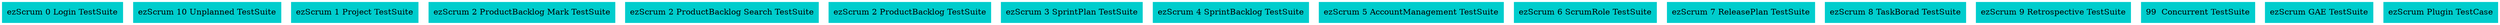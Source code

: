 // TS <-> UK
digraph {
	"ezScrum 0 Login TestSuite" [color=cyan3 shape=box style=filled]
	"ezScrum 10 Unplanned TestSuite" [color=cyan3 shape=box style=filled]
	"ezScrum 1 Project TestSuite" [color=cyan3 shape=box style=filled]
	"ezScrum 2 ProductBacklog Mark TestSuite" [color=cyan3 shape=box style=filled]
	"ezScrum 2 ProductBacklog Search TestSuite" [color=cyan3 shape=box style=filled]
	"ezScrum 2 ProductBacklog TestSuite" [color=cyan3 shape=box style=filled]
	"ezScrum 3 SprintPlan TestSuite" [color=cyan3 shape=box style=filled]
	"ezScrum 4 SprintBacklog TestSuite" [color=cyan3 shape=box style=filled]
	"ezScrum 5 AccountManagement TestSuite" [color=cyan3 shape=box style=filled]
	"ezScrum 6 ScrumRole TestSuite" [color=cyan3 shape=box style=filled]
	"ezScrum 7 ReleasePlan TestSuite" [color=cyan3 shape=box style=filled]
	"ezScrum 8 TaskBorad TestSuite" [color=cyan3 shape=box style=filled]
	"ezScrum 9 Retrospective TestSuite" [color=cyan3 shape=box style=filled]
	"99  Concurrent TestSuite" [color=cyan3 shape=box style=filled]
	"ezScrum GAE TestSuite" [color=cyan3 shape=box style=filled]
	"ezScrum Plugin TestCase" [color=cyan3 shape=box style=filled]
}